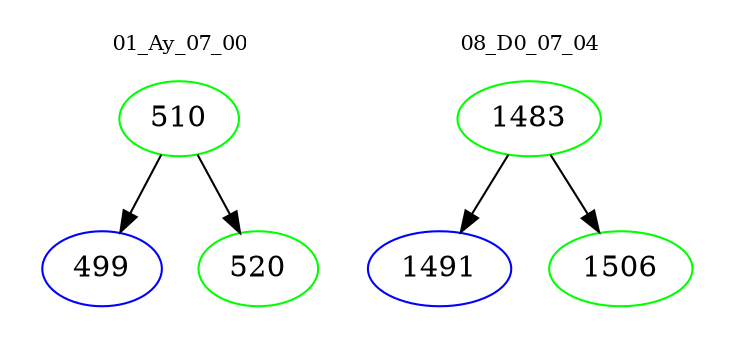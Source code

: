 digraph{
subgraph cluster_0 {
color = white
label = "01_Ay_07_00";
fontsize=10;
T0_510 [label="510", color="green"]
T0_510 -> T0_499 [color="black"]
T0_499 [label="499", color="blue"]
T0_510 -> T0_520 [color="black"]
T0_520 [label="520", color="green"]
}
subgraph cluster_1 {
color = white
label = "08_D0_07_04";
fontsize=10;
T1_1483 [label="1483", color="green"]
T1_1483 -> T1_1491 [color="black"]
T1_1491 [label="1491", color="blue"]
T1_1483 -> T1_1506 [color="black"]
T1_1506 [label="1506", color="green"]
}
}
